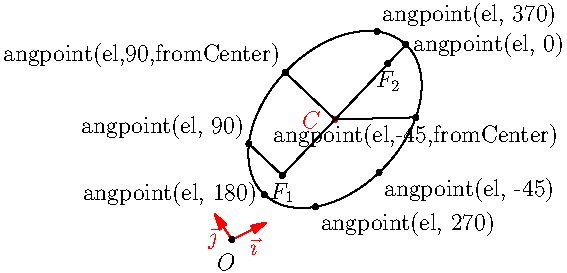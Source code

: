 import geometry; size(10cm,0);
currentcoordsys=cartesiansystem((0,0),i=(1,0.5),j=(-0.5,.75));
show(currentcoordsys, xpen=invisible);
ellipse el=ellipse((point)(4,2),3,2,20);
draw(el); dot("$C$",el.C,2W,red); dot("$F_1$",el.F1,S); dot("$F_2$",el.F2,S);
point P=angpoint(el, 0);  dot("angpoint(el, 0)", P,E);   draw(el.F1--P);
point M=angpoint(el, 90); dot("angpoint(el, 90)", M,NW); draw(el.F1--M);
dot("angpoint(el, 180)", angpoint(el,180), W);
dot("angpoint(el, 270)", angpoint(el,270), SE);
dot("angpoint(el, 370)", angpoint(el,370), NE);
dot("angpoint(el, -45)", angpoint(el,-45), SE);
point P=angpoint(el, 90, fromCenter);  dot("angpoint(el,90,fromCenter)", P,NW);
point Q=angpoint(el, -45, fromCenter); dot("angpoint(el,-45,fromCenter)", Q,S);
draw(el.C--P); draw(el.C--Q);

